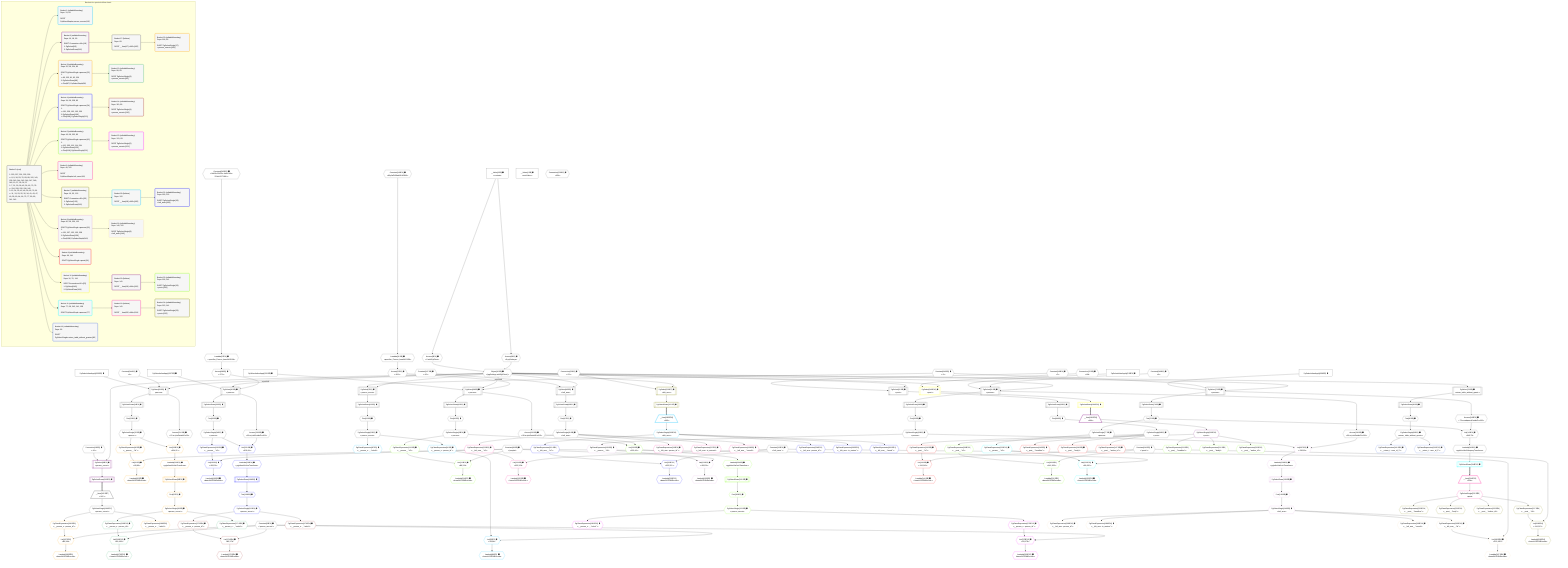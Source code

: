 %%{init: {'themeVariables': { 'fontSize': '12px'}}}%%
graph TD
    classDef path fill:#eee,stroke:#000,color:#000
    classDef plan fill:#fff,stroke-width:1px,color:#000
    classDef itemplan fill:#fff,stroke-width:2px,color:#000
    classDef unbatchedplan fill:#dff,stroke-width:1px,color:#000
    classDef sideeffectplan fill:#fcc,stroke-width:2px,color:#000
    classDef bucket fill:#f6f6f6,color:#000,stroke-width:2px,text-align:left

    subgraph "Buckets for queries/v4/rbac.basic"
    Bucket0("Bucket 0 (root)<br /><br />1: 223, 227, 231, 235, 239<br />ᐳ: 8, 9, 18, 53, 70, 83, 89, 122, 141, 158, 243, 244, 245, 246, 247, 248, 249, 10, 27, 28, 36, 37<br />2: 7, 21, 30, 39, 45, 56, 62, 73, 78<br />ᐳ: 224, 228, 232, 236, 240<br />3: 12, 24, 33, 42, 48, 59, 65, 76, 81<br />ᐳ: 11, 13, 23, 25, 32, 34, 41, 43, 47, 49, 58, 60, 64, 66, 75, 77, 80, 82, 241, 242"):::bucket
    Bucket1("Bucket 1 (nullableBoundary)<br />Deps: 13, 83<br /><br />ROOT PgSelectSingleᐸperson_secretᐳ[13]"):::bucket
    Bucket2("Bucket 2 (nullableBoundary)<br />Deps: 10, 18, 83<br /><br />ROOT Connectionᐸ16ᐳ[18]<br />1: PgSelect[88]<br />2: PgSelectRows[162]"):::bucket
    Bucket3("Bucket 3 (nullableBoundary)<br />Deps: 25, 89, 224, 83<br /><br />ROOT PgSelectSingleᐸpersonᐳ[25]<br />1: <br />ᐳ: 90, 225, 91, 92, 226<br />2: PgSelectRows[98]<br />ᐳ: First[97], PgSelectSingle[99]"):::bucket
    Bucket4("Bucket 4 (nullableBoundary)<br />Deps: 34, 89, 228, 83<br /><br />ROOT PgSelectSingleᐸpersonᐳ[34]<br />1: <br />ᐳ: 101, 229, 102, 103, 230<br />2: PgSelectRows[109]<br />ᐳ: First[108], PgSelectSingle[110]"):::bucket
    Bucket5("Bucket 5 (nullableBoundary)<br />Deps: 43, 89, 232, 83<br /><br />ROOT PgSelectSingleᐸpersonᐳ[43]<br />1: <br />ᐳ: 112, 233, 113, 114, 234<br />2: PgSelectRows[120]<br />ᐳ: First[119], PgSelectSingle[121]"):::bucket
    Bucket6("Bucket 6 (nullableBoundary)<br />Deps: 49, 122<br /><br />ROOT PgSelectSingleᐸleft_armᐳ[49]"):::bucket
    Bucket7("Bucket 7 (nullableBoundary)<br />Deps: 10, 53, 122<br /><br />ROOT Connectionᐸ51ᐳ[53]<br />1: PgSelect[129]<br />2: PgSelectRows[163]"):::bucket
    Bucket8("Bucket 8 (nullableBoundary)<br />Deps: 60, 89, 236, 122<br /><br />ROOT PgSelectSingleᐸpersonᐳ[60]<br />1: <br />ᐳ: 131, 237, 132, 133, 238<br />2: PgSelectRows[139]<br />ᐳ: First[138], PgSelectSingle[140]"):::bucket
    Bucket9("Bucket 9 (nullableBoundary)<br />Deps: 66, 141<br /><br />ROOT PgSelectSingleᐸpostᐳ[66]"):::bucket
    Bucket10("Bucket 10 (nullableBoundary)<br />Deps: 10, 70, 141<br /><br />ROOT Connectionᐸ68ᐳ[70]<br />1: PgSelect[148]<br />2: PgSelectRows[164]"):::bucket
    Bucket11("Bucket 11 (nullableBoundary)<br />Deps: 77, 89, 242, 141, 158<br /><br />ROOT PgSelectSingleᐸpersonᐳ[77]"):::bucket
    Bucket12("Bucket 12 (nullableBoundary)<br />Deps: 82<br /><br />ROOT PgSelectSingleᐸreturn_table_without_grantsᐳ[82]"):::bucket
    Bucket13("Bucket 13 (nullableBoundary)<br />Deps: 99, 83<br /><br />ROOT PgSelectSingle{3}ᐸperson_secretᐳ[99]"):::bucket
    Bucket14("Bucket 14 (nullableBoundary)<br />Deps: 110, 83<br /><br />ROOT PgSelectSingle{4}ᐸperson_secretᐳ[110]"):::bucket
    Bucket15("Bucket 15 (nullableBoundary)<br />Deps: 121, 83<br /><br />ROOT PgSelectSingle{5}ᐸperson_secretᐳ[121]"):::bucket
    Bucket16("Bucket 16 (nullableBoundary)<br />Deps: 140, 122<br /><br />ROOT PgSelectSingle{8}ᐸleft_armᐳ[140]"):::bucket
    Bucket17("Bucket 17 (listItem)<br />Deps: 83<br /><br />ROOT __Item{17}ᐸ162ᐳ[165]"):::bucket
    Bucket18("Bucket 18 (listItem)<br />Deps: 122<br /><br />ROOT __Item{18}ᐸ163ᐳ[182]"):::bucket
    Bucket19("Bucket 19 (listItem)<br />Deps: 141<br /><br />ROOT __Item{19}ᐸ164ᐳ[191]"):::bucket
    Bucket20("Bucket 20 (nullableBoundary)<br />Deps: 166, 83<br /><br />ROOT PgSelectSingle{17}ᐸperson_secretᐳ[166]"):::bucket
    Bucket21("Bucket 21 (nullableBoundary)<br />Deps: 183, 122<br /><br />ROOT PgSelectSingle{18}ᐸleft_armᐳ[183]"):::bucket
    Bucket22("Bucket 22 (nullableBoundary)<br />Deps: 192, 141<br /><br />ROOT PgSelectSingle{19}ᐸpostᐳ[192]"):::bucket
    Bucket23("Bucket 23 (listItem)<br />Deps: 141<br /><br />ROOT __Item{23}ᐸ194ᐳ[214]"):::bucket
    Bucket24("Bucket 24 (nullableBoundary)<br />Deps: 215, 141<br /><br />ROOT PgSelectSingle{23}ᐸpostᐳ[215]"):::bucket
    end
    Bucket0 --> Bucket1 & Bucket2 & Bucket3 & Bucket4 & Bucket5 & Bucket6 & Bucket7 & Bucket8 & Bucket9 & Bucket10 & Bucket11 & Bucket12
    Bucket2 --> Bucket17
    Bucket3 --> Bucket13
    Bucket4 --> Bucket14
    Bucket5 --> Bucket15
    Bucket7 --> Bucket18
    Bucket8 --> Bucket16
    Bucket10 --> Bucket19
    Bucket11 --> Bucket23
    Bucket17 --> Bucket20
    Bucket18 --> Bucket21
    Bucket19 --> Bucket22
    Bucket23 --> Bucket24

    %% plan dependencies
    PgSelect21[["PgSelect[21∈0] ➊<br />ᐸpersonᐳ"]]:::plan
    Object10{{"Object[10∈0] ➊<br />ᐸ{pgSettings,withPgClient}ᐳ"}}:::plan
    Constant244{{"Constant[244∈0] ➊<br />ᐸ1ᐳ"}}:::plan
    PgSelectInlineApply223["PgSelectInlineApply[223∈0] ➊"]:::plan
    Object10 & Constant244 & PgSelectInlineApply223 --> PgSelect21
    PgSelect30[["PgSelect[30∈0] ➊<br />ᐸpersonᐳ"]]:::plan
    Access28{{"Access[28∈0] ➊<br />ᐸ27.1ᐳ"}}:::plan
    PgSelectInlineApply227["PgSelectInlineApply[227∈0] ➊"]:::plan
    Access28 -->|rejectNull| PgSelect30
    Object10 & PgSelectInlineApply227 --> PgSelect30
    PgSelect39[["PgSelect[39∈0] ➊<br />ᐸpersonᐳ"]]:::plan
    Access37{{"Access[37∈0] ➊<br />ᐸ36.1ᐳ"}}:::plan
    PgSelectInlineApply231["PgSelectInlineApply[231∈0] ➊"]:::plan
    Access37 -->|rejectNull| PgSelect39
    Object10 & PgSelectInlineApply231 --> PgSelect39
    PgSelect56[["PgSelect[56∈0] ➊<br />ᐸpersonᐳ"]]:::plan
    Constant248{{"Constant[248∈0] ➊<br />ᐸ2ᐳ"}}:::plan
    PgSelectInlineApply235["PgSelectInlineApply[235∈0] ➊"]:::plan
    Object10 & Constant248 & PgSelectInlineApply235 --> PgSelect56
    PgSelect73[["PgSelect[73∈0] ➊<br />ᐸpersonᐳ"]]:::plan
    Constant243{{"Constant[243∈0] ➊<br />ᐸ3ᐳ"}}:::plan
    PgSelectInlineApply239["PgSelectInlineApply[239∈0] ➊"]:::plan
    Object10 & Constant243 & PgSelectInlineApply239 --> PgSelect73
    PgSelect7[["PgSelect[7∈0] ➊<br />ᐸperson_secretᐳ"]]:::plan
    Object10 & Constant243 --> PgSelect7
    Access8{{"Access[8∈0] ➊<br />ᐸ2.pgSettingsᐳ"}}:::plan
    Access9{{"Access[9∈0] ➊<br />ᐸ2.withPgClientᐳ"}}:::plan
    Access8 & Access9 --> Object10
    PgSelect45[["PgSelect[45∈0] ➊<br />ᐸleft_armᐳ"]]:::plan
    Constant247{{"Constant[247∈0] ➊<br />ᐸ42ᐳ"}}:::plan
    Object10 & Constant247 --> PgSelect45
    PgSelect62[["PgSelect[62∈0] ➊<br />ᐸpostᐳ"]]:::plan
    Constant249{{"Constant[249∈0] ➊<br />ᐸ7ᐳ"}}:::plan
    Object10 & Constant249 --> PgSelect62
    List241{{"List[241∈0] ➊<br />ᐸ240,75ᐳ"}}:::plan
    Access240{{"Access[240∈0] ➊<br />ᐸ73.m.subqueryDetailsFor193ᐳ"}}:::plan
    First75{{"First[75∈0] ➊"}}:::plan
    Access240 & First75 --> List241
    __Value2["__Value[2∈0] ➊<br />ᐸcontextᐳ"]:::plan
    __Value2 --> Access8
    __Value2 --> Access9
    First11{{"First[11∈0] ➊"}}:::plan
    PgSelectRows12[["PgSelectRows[12∈0] ➊"]]:::plan
    PgSelectRows12 --> First11
    PgSelect7 --> PgSelectRows12
    PgSelectSingle13{{"PgSelectSingle[13∈0] ➊<br />ᐸperson_secretᐳ"}}:::plan
    First11 --> PgSelectSingle13
    First23{{"First[23∈0] ➊"}}:::plan
    PgSelectRows24[["PgSelectRows[24∈0] ➊"]]:::plan
    PgSelectRows24 --> First23
    PgSelect21 --> PgSelectRows24
    PgSelectSingle25{{"PgSelectSingle[25∈0] ➊<br />ᐸpersonᐳ"}}:::plan
    First23 --> PgSelectSingle25
    Lambda27{{"Lambda[27∈0] ➊<br />ᐸspecifier_Person_base64JSONᐳ"}}:::plan
    Constant245{{"Constant[245∈0] ➊<br />ᐸ'fa4f3e13-456c-4a9e-8c1e-37a6e3177d0b'ᐳ"}}:::plan
    Constant245 --> Lambda27
    Lambda27 --> Access28
    First32{{"First[32∈0] ➊"}}:::plan
    PgSelectRows33[["PgSelectRows[33∈0] ➊"]]:::plan
    PgSelectRows33 --> First32
    PgSelect30 --> PgSelectRows33
    PgSelectSingle34{{"PgSelectSingle[34∈0] ➊<br />ᐸpersonᐳ"}}:::plan
    First32 --> PgSelectSingle34
    Lambda36{{"Lambda[36∈0] ➊<br />ᐸspecifier_Person_base64JSONᐳ"}}:::plan
    Constant246{{"Constant[246∈0] ➊<br />ᐸ'WyJwZW9wbGUiLDBd'ᐳ"}}:::plan
    Constant246 --> Lambda36
    Lambda36 --> Access37
    First41{{"First[41∈0] ➊"}}:::plan
    PgSelectRows42[["PgSelectRows[42∈0] ➊"]]:::plan
    PgSelectRows42 --> First41
    PgSelect39 --> PgSelectRows42
    PgSelectSingle43{{"PgSelectSingle[43∈0] ➊<br />ᐸpersonᐳ"}}:::plan
    First41 --> PgSelectSingle43
    First47{{"First[47∈0] ➊"}}:::plan
    PgSelectRows48[["PgSelectRows[48∈0] ➊"]]:::plan
    PgSelectRows48 --> First47
    PgSelect45 --> PgSelectRows48
    PgSelectSingle49{{"PgSelectSingle[49∈0] ➊<br />ᐸleft_armᐳ"}}:::plan
    First47 --> PgSelectSingle49
    First58{{"First[58∈0] ➊"}}:::plan
    PgSelectRows59[["PgSelectRows[59∈0] ➊"]]:::plan
    PgSelectRows59 --> First58
    PgSelect56 --> PgSelectRows59
    PgSelectSingle60{{"PgSelectSingle[60∈0] ➊<br />ᐸpersonᐳ"}}:::plan
    First58 --> PgSelectSingle60
    First64{{"First[64∈0] ➊"}}:::plan
    PgSelectRows65[["PgSelectRows[65∈0] ➊"]]:::plan
    PgSelectRows65 --> First64
    PgSelect62 --> PgSelectRows65
    PgSelectSingle66{{"PgSelectSingle[66∈0] ➊<br />ᐸpostᐳ"}}:::plan
    First64 --> PgSelectSingle66
    PgSelectRows76[["PgSelectRows[76∈0] ➊"]]:::plan
    PgSelectRows76 --> First75
    PgSelect73 --> PgSelectRows76
    PgSelectSingle77{{"PgSelectSingle[77∈0] ➊<br />ᐸpersonᐳ"}}:::plan
    First75 --> PgSelectSingle77
    PgSelect78[["PgSelect[78∈0] ➊<br />ᐸreturn_table_without_grantsᐳ"]]:::plan
    Object10 --> PgSelect78
    First80{{"First[80∈0] ➊"}}:::plan
    PgSelectRows81[["PgSelectRows[81∈0] ➊"]]:::plan
    PgSelectRows81 --> First80
    PgSelect78 --> PgSelectRows81
    PgSelectSingle82{{"PgSelectSingle[82∈0] ➊<br />ᐸreturn_table_without_grantsᐳ"}}:::plan
    First80 --> PgSelectSingle82
    Access224{{"Access[224∈0] ➊<br />ᐸ21.m.joinDetailsFor93ᐳ"}}:::plan
    PgSelect21 --> Access224
    Access228{{"Access[228∈0] ➊<br />ᐸ30.m.joinDetailsFor104ᐳ"}}:::plan
    PgSelect30 --> Access228
    Access232{{"Access[232∈0] ➊<br />ᐸ39.m.joinDetailsFor115ᐳ"}}:::plan
    PgSelect39 --> Access232
    Access236{{"Access[236∈0] ➊<br />ᐸ56.m.joinDetailsFor134ᐳ"}}:::plan
    PgSelect56 --> Access236
    PgSelect73 --> Access240
    Lambda242{{"Lambda[242∈0] ➊<br />ᐸpgInlineViaSubqueryTransformᐳ"}}:::plan
    List241 --> Lambda242
    __Value4["__Value[4∈0] ➊<br />ᐸrootValueᐳ"]:::plan
    Connection18{{"Connection[18∈0] ➊<br />ᐸ16ᐳ"}}:::plan
    Connection53{{"Connection[53∈0] ➊<br />ᐸ51ᐳ"}}:::plan
    Connection70{{"Connection[70∈0] ➊<br />ᐸ68ᐳ"}}:::plan
    Constant83{{"Constant[83∈0] ➊<br />ᐸ'person_secrets'ᐳ"}}:::plan
    Constant89{{"Constant[89∈0] ➊<br />ᐸ'people'ᐳ"}}:::plan
    Constant122{{"Constant[122∈0] ➊<br />ᐸ'left_arms'ᐳ"}}:::plan
    Constant141{{"Constant[141∈0] ➊<br />ᐸ'posts'ᐳ"}}:::plan
    Connection158{{"Connection[158∈0] ➊<br />ᐸ154ᐳ"}}:::plan
    List85{{"List[85∈1] ➊<br />ᐸ83,84ᐳ"}}:::plan
    PgClassExpression84{{"PgClassExpression[84∈1] ➊<br />ᐸ__person_s...person_id”ᐳ"}}:::plan
    Constant83 & PgClassExpression84 --> List85
    PgSelectSingle13 --> PgClassExpression84
    Lambda86{{"Lambda[86∈1] ➊<br />ᐸbase64JSONEncodeᐳ"}}:::plan
    List85 --> Lambda86
    PgClassExpression87{{"PgClassExpression[87∈1] ➊<br />ᐸ__person_s..._.”sekrit”ᐳ"}}:::plan
    PgSelectSingle13 --> PgClassExpression87
    PgSelect88[["PgSelect[88∈2] ➊<br />ᐸperson_secretᐳ"]]:::plan
    Object10 & Connection18 --> PgSelect88
    PgSelectRows162[["PgSelectRows[162∈2] ➊"]]:::plan
    PgSelect88 --> PgSelectRows162
    __Item165[/"__Item[165∈17]<br />ᐸ162ᐳ"\]:::itemplan
    PgSelectRows162 ==> __Item165
    PgSelectSingle166{{"PgSelectSingle[166∈17]<br />ᐸperson_secretᐳ"}}:::plan
    __Item165 --> PgSelectSingle166
    List197{{"List[197∈20]<br />ᐸ83,196ᐳ"}}:::plan
    PgClassExpression196{{"PgClassExpression[196∈20]<br />ᐸ__person_s...person_id”ᐳ"}}:::plan
    Constant83 & PgClassExpression196 --> List197
    PgSelectSingle166 --> PgClassExpression196
    Lambda198{{"Lambda[198∈20]<br />ᐸbase64JSONEncodeᐳ"}}:::plan
    List197 --> Lambda198
    PgClassExpression199{{"PgClassExpression[199∈20]<br />ᐸ__person_s..._.”sekrit”ᐳ"}}:::plan
    PgSelectSingle166 --> PgClassExpression199
    List91{{"List[91∈3] ➊<br />ᐸ89,90ᐳ"}}:::plan
    PgClassExpression90{{"PgClassExpression[90∈3] ➊<br />ᐸ__person__.”id”ᐳ"}}:::plan
    Constant89 & PgClassExpression90 --> List91
    List225{{"List[225∈3] ➊<br />ᐸ224,25ᐳ"}}:::plan
    Access224 & PgSelectSingle25 --> List225
    PgSelectSingle25 --> PgClassExpression90
    Lambda92{{"Lambda[92∈3] ➊<br />ᐸbase64JSONEncodeᐳ"}}:::plan
    List91 --> Lambda92
    First97{{"First[97∈3] ➊"}}:::plan
    PgSelectRows98[["PgSelectRows[98∈3] ➊"]]:::plan
    PgSelectRows98 --> First97
    Lambda226{{"Lambda[226∈3] ➊<br />ᐸpgInlineViaJoinTransformᐳ"}}:::plan
    Lambda226 --> PgSelectRows98
    PgSelectSingle99{{"PgSelectSingle[99∈3] ➊<br />ᐸperson_secretᐳ"}}:::plan
    First97 --> PgSelectSingle99
    List225 --> Lambda226
    List169{{"List[169∈13] ➊<br />ᐸ83,168ᐳ"}}:::plan
    PgClassExpression168{{"PgClassExpression[168∈13] ➊<br />ᐸ__person_s...person_id”ᐳ"}}:::plan
    Constant83 & PgClassExpression168 --> List169
    PgSelectSingle99 --> PgClassExpression168
    Lambda170{{"Lambda[170∈13] ➊<br />ᐸbase64JSONEncodeᐳ"}}:::plan
    List169 --> Lambda170
    PgClassExpression171{{"PgClassExpression[171∈13] ➊<br />ᐸ__person_s..._.”sekrit”ᐳ"}}:::plan
    PgSelectSingle99 --> PgClassExpression171
    List102{{"List[102∈4] ➊<br />ᐸ89,101ᐳ"}}:::plan
    PgClassExpression101{{"PgClassExpression[101∈4] ➊<br />ᐸ__person__.”id”ᐳ"}}:::plan
    Constant89 & PgClassExpression101 --> List102
    List229{{"List[229∈4] ➊<br />ᐸ228,34ᐳ"}}:::plan
    Access228 & PgSelectSingle34 --> List229
    PgSelectSingle34 --> PgClassExpression101
    Lambda103{{"Lambda[103∈4] ➊<br />ᐸbase64JSONEncodeᐳ"}}:::plan
    List102 --> Lambda103
    First108{{"First[108∈4] ➊"}}:::plan
    PgSelectRows109[["PgSelectRows[109∈4] ➊"]]:::plan
    PgSelectRows109 --> First108
    Lambda230{{"Lambda[230∈4] ➊<br />ᐸpgInlineViaJoinTransformᐳ"}}:::plan
    Lambda230 --> PgSelectRows109
    PgSelectSingle110{{"PgSelectSingle[110∈4] ➊<br />ᐸperson_secretᐳ"}}:::plan
    First108 --> PgSelectSingle110
    List229 --> Lambda230
    List174{{"List[174∈14] ➊<br />ᐸ83,173ᐳ"}}:::plan
    PgClassExpression173{{"PgClassExpression[173∈14] ➊<br />ᐸ__person_s...person_id”ᐳ"}}:::plan
    Constant83 & PgClassExpression173 --> List174
    PgSelectSingle110 --> PgClassExpression173
    Lambda175{{"Lambda[175∈14] ➊<br />ᐸbase64JSONEncodeᐳ"}}:::plan
    List174 --> Lambda175
    PgClassExpression176{{"PgClassExpression[176∈14] ➊<br />ᐸ__person_s..._.”sekrit”ᐳ"}}:::plan
    PgSelectSingle110 --> PgClassExpression176
    List113{{"List[113∈5] ➊<br />ᐸ89,112ᐳ"}}:::plan
    PgClassExpression112{{"PgClassExpression[112∈5] ➊<br />ᐸ__person__.”id”ᐳ"}}:::plan
    Constant89 & PgClassExpression112 --> List113
    List233{{"List[233∈5] ➊<br />ᐸ232,43ᐳ"}}:::plan
    Access232 & PgSelectSingle43 --> List233
    PgSelectSingle43 --> PgClassExpression112
    Lambda114{{"Lambda[114∈5] ➊<br />ᐸbase64JSONEncodeᐳ"}}:::plan
    List113 --> Lambda114
    First119{{"First[119∈5] ➊"}}:::plan
    PgSelectRows120[["PgSelectRows[120∈5] ➊"]]:::plan
    PgSelectRows120 --> First119
    Lambda234{{"Lambda[234∈5] ➊<br />ᐸpgInlineViaJoinTransformᐳ"}}:::plan
    Lambda234 --> PgSelectRows120
    PgSelectSingle121{{"PgSelectSingle[121∈5] ➊<br />ᐸperson_secretᐳ"}}:::plan
    First119 --> PgSelectSingle121
    List233 --> Lambda234
    List179{{"List[179∈15] ➊<br />ᐸ83,178ᐳ"}}:::plan
    PgClassExpression178{{"PgClassExpression[178∈15] ➊<br />ᐸ__person_s...person_id”ᐳ"}}:::plan
    Constant83 & PgClassExpression178 --> List179
    PgSelectSingle121 --> PgClassExpression178
    Lambda180{{"Lambda[180∈15] ➊<br />ᐸbase64JSONEncodeᐳ"}}:::plan
    List179 --> Lambda180
    PgClassExpression181{{"PgClassExpression[181∈15] ➊<br />ᐸ__person_s..._.”sekrit”ᐳ"}}:::plan
    PgSelectSingle121 --> PgClassExpression181
    List124{{"List[124∈6] ➊<br />ᐸ122,123ᐳ"}}:::plan
    PgClassExpression123{{"PgClassExpression[123∈6] ➊<br />ᐸ__left_arm__.”id”ᐳ"}}:::plan
    Constant122 & PgClassExpression123 --> List124
    PgSelectSingle49 --> PgClassExpression123
    Lambda125{{"Lambda[125∈6] ➊<br />ᐸbase64JSONEncodeᐳ"}}:::plan
    List124 --> Lambda125
    PgClassExpression126{{"PgClassExpression[126∈6] ➊<br />ᐸ__left_arm...person_id”ᐳ"}}:::plan
    PgSelectSingle49 --> PgClassExpression126
    PgClassExpression127{{"PgClassExpression[127∈6] ➊<br />ᐸ__left_arm...in_metres”ᐳ"}}:::plan
    PgSelectSingle49 --> PgClassExpression127
    PgClassExpression128{{"PgClassExpression[128∈6] ➊<br />ᐸ__left_arm__.”mood”ᐳ"}}:::plan
    PgSelectSingle49 --> PgClassExpression128
    PgSelect129[["PgSelect[129∈7] ➊<br />ᐸleft_armᐳ"]]:::plan
    Object10 & Connection53 --> PgSelect129
    PgSelectRows163[["PgSelectRows[163∈7] ➊"]]:::plan
    PgSelect129 --> PgSelectRows163
    __Item182[/"__Item[182∈18]<br />ᐸ163ᐳ"\]:::itemplan
    PgSelectRows163 ==> __Item182
    PgSelectSingle183{{"PgSelectSingle[183∈18]<br />ᐸleft_armᐳ"}}:::plan
    __Item182 --> PgSelectSingle183
    List202{{"List[202∈21]<br />ᐸ122,201ᐳ"}}:::plan
    PgClassExpression201{{"PgClassExpression[201∈21]<br />ᐸ__left_arm__.”id”ᐳ"}}:::plan
    Constant122 & PgClassExpression201 --> List202
    PgSelectSingle183 --> PgClassExpression201
    Lambda203{{"Lambda[203∈21]<br />ᐸbase64JSONEncodeᐳ"}}:::plan
    List202 --> Lambda203
    PgClassExpression204{{"PgClassExpression[204∈21]<br />ᐸ__left_arm...person_id”ᐳ"}}:::plan
    PgSelectSingle183 --> PgClassExpression204
    PgClassExpression205{{"PgClassExpression[205∈21]<br />ᐸ__left_arm...in_metres”ᐳ"}}:::plan
    PgSelectSingle183 --> PgClassExpression205
    PgClassExpression206{{"PgClassExpression[206∈21]<br />ᐸ__left_arm__.”mood”ᐳ"}}:::plan
    PgSelectSingle183 --> PgClassExpression206
    List132{{"List[132∈8] ➊<br />ᐸ89,131ᐳ"}}:::plan
    PgClassExpression131{{"PgClassExpression[131∈8] ➊<br />ᐸ__person__.”id”ᐳ"}}:::plan
    Constant89 & PgClassExpression131 --> List132
    List237{{"List[237∈8] ➊<br />ᐸ236,60ᐳ"}}:::plan
    Access236 & PgSelectSingle60 --> List237
    PgSelectSingle60 --> PgClassExpression131
    Lambda133{{"Lambda[133∈8] ➊<br />ᐸbase64JSONEncodeᐳ"}}:::plan
    List132 --> Lambda133
    First138{{"First[138∈8] ➊"}}:::plan
    PgSelectRows139[["PgSelectRows[139∈8] ➊"]]:::plan
    PgSelectRows139 --> First138
    Lambda238{{"Lambda[238∈8] ➊<br />ᐸpgInlineViaJoinTransformᐳ"}}:::plan
    Lambda238 --> PgSelectRows139
    PgSelectSingle140{{"PgSelectSingle[140∈8] ➊<br />ᐸleft_armᐳ"}}:::plan
    First138 --> PgSelectSingle140
    List237 --> Lambda238
    List186{{"List[186∈16] ➊<br />ᐸ122,185ᐳ"}}:::plan
    PgClassExpression185{{"PgClassExpression[185∈16] ➊<br />ᐸ__left_arm__.”id”ᐳ"}}:::plan
    Constant122 & PgClassExpression185 --> List186
    PgSelectSingle140 --> PgClassExpression185
    Lambda187{{"Lambda[187∈16] ➊<br />ᐸbase64JSONEncodeᐳ"}}:::plan
    List186 --> Lambda187
    PgClassExpression188{{"PgClassExpression[188∈16] ➊<br />ᐸ__left_arm...person_id”ᐳ"}}:::plan
    PgSelectSingle140 --> PgClassExpression188
    PgClassExpression189{{"PgClassExpression[189∈16] ➊<br />ᐸ__left_arm...in_metres”ᐳ"}}:::plan
    PgSelectSingle140 --> PgClassExpression189
    PgClassExpression190{{"PgClassExpression[190∈16] ➊<br />ᐸ__left_arm__.”mood”ᐳ"}}:::plan
    PgSelectSingle140 --> PgClassExpression190
    List143{{"List[143∈9] ➊<br />ᐸ141,142ᐳ"}}:::plan
    PgClassExpression142{{"PgClassExpression[142∈9] ➊<br />ᐸ__post__.”id”ᐳ"}}:::plan
    Constant141 & PgClassExpression142 --> List143
    PgSelectSingle66 --> PgClassExpression142
    Lambda144{{"Lambda[144∈9] ➊<br />ᐸbase64JSONEncodeᐳ"}}:::plan
    List143 --> Lambda144
    PgClassExpression145{{"PgClassExpression[145∈9] ➊<br />ᐸ__post__.”headline”ᐳ"}}:::plan
    PgSelectSingle66 --> PgClassExpression145
    PgClassExpression146{{"PgClassExpression[146∈9] ➊<br />ᐸ__post__.”body”ᐳ"}}:::plan
    PgSelectSingle66 --> PgClassExpression146
    PgClassExpression147{{"PgClassExpression[147∈9] ➊<br />ᐸ__post__.”author_id”ᐳ"}}:::plan
    PgSelectSingle66 --> PgClassExpression147
    PgSelect148[["PgSelect[148∈10] ➊<br />ᐸpostᐳ"]]:::plan
    Object10 & Connection70 --> PgSelect148
    PgSelectRows164[["PgSelectRows[164∈10] ➊"]]:::plan
    PgSelect148 --> PgSelectRows164
    __Item191[/"__Item[191∈19]<br />ᐸ164ᐳ"\]:::itemplan
    PgSelectRows164 ==> __Item191
    PgSelectSingle192{{"PgSelectSingle[192∈19]<br />ᐸpostᐳ"}}:::plan
    __Item191 --> PgSelectSingle192
    List209{{"List[209∈22]<br />ᐸ141,208ᐳ"}}:::plan
    PgClassExpression208{{"PgClassExpression[208∈22]<br />ᐸ__post__.”id”ᐳ"}}:::plan
    Constant141 & PgClassExpression208 --> List209
    PgSelectSingle192 --> PgClassExpression208
    Lambda210{{"Lambda[210∈22]<br />ᐸbase64JSONEncodeᐳ"}}:::plan
    List209 --> Lambda210
    PgClassExpression211{{"PgClassExpression[211∈22]<br />ᐸ__post__.”headline”ᐳ"}}:::plan
    PgSelectSingle192 --> PgClassExpression211
    PgClassExpression212{{"PgClassExpression[212∈22]<br />ᐸ__post__.”body”ᐳ"}}:::plan
    PgSelectSingle192 --> PgClassExpression212
    PgClassExpression213{{"PgClassExpression[213∈22]<br />ᐸ__post__.”author_id”ᐳ"}}:::plan
    PgSelectSingle192 --> PgClassExpression213
    List151{{"List[151∈11] ➊<br />ᐸ89,150ᐳ"}}:::plan
    PgClassExpression150{{"PgClassExpression[150∈11] ➊<br />ᐸ__person__.”id”ᐳ"}}:::plan
    Constant89 & PgClassExpression150 --> List151
    PgSelectSingle77 --> PgClassExpression150
    Lambda152{{"Lambda[152∈11] ➊<br />ᐸbase64JSONEncodeᐳ"}}:::plan
    List151 --> Lambda152
    PgSelectRows194[["PgSelectRows[194∈11] ➊"]]:::plan
    Lambda242 --> PgSelectRows194
    __Item214[/"__Item[214∈23]<br />ᐸ194ᐳ"\]:::itemplan
    PgSelectRows194 ==> __Item214
    PgSelectSingle215{{"PgSelectSingle[215∈23]<br />ᐸpostᐳ"}}:::plan
    __Item214 --> PgSelectSingle215
    List218{{"List[218∈24]<br />ᐸ141,217ᐳ"}}:::plan
    PgClassExpression217{{"PgClassExpression[217∈24]<br />ᐸ__post__.”id”ᐳ"}}:::plan
    Constant141 & PgClassExpression217 --> List218
    PgSelectSingle215 --> PgClassExpression217
    Lambda219{{"Lambda[219∈24]<br />ᐸbase64JSONEncodeᐳ"}}:::plan
    List218 --> Lambda219
    PgClassExpression220{{"PgClassExpression[220∈24]<br />ᐸ__post__.”headline”ᐳ"}}:::plan
    PgSelectSingle215 --> PgClassExpression220
    PgClassExpression221{{"PgClassExpression[221∈24]<br />ᐸ__post__.”body”ᐳ"}}:::plan
    PgSelectSingle215 --> PgClassExpression221
    PgClassExpression222{{"PgClassExpression[222∈24]<br />ᐸ__post__.”author_id”ᐳ"}}:::plan
    PgSelectSingle215 --> PgClassExpression222
    PgClassExpression160{{"PgClassExpression[160∈12] ➊<br />ᐸ__return_t...rson_id_1”ᐳ"}}:::plan
    PgSelectSingle82 --> PgClassExpression160
    PgClassExpression161{{"PgClassExpression[161∈12] ➊<br />ᐸ__return_t...rson_id_2”ᐳ"}}:::plan
    PgSelectSingle82 --> PgClassExpression161

    %% define steps
    classDef bucket0 stroke:#696969
    class Bucket0,__Value2,__Value4,PgSelect7,Access8,Access9,Object10,First11,PgSelectRows12,PgSelectSingle13,Connection18,PgSelect21,First23,PgSelectRows24,PgSelectSingle25,Lambda27,Access28,PgSelect30,First32,PgSelectRows33,PgSelectSingle34,Lambda36,Access37,PgSelect39,First41,PgSelectRows42,PgSelectSingle43,PgSelect45,First47,PgSelectRows48,PgSelectSingle49,Connection53,PgSelect56,First58,PgSelectRows59,PgSelectSingle60,PgSelect62,First64,PgSelectRows65,PgSelectSingle66,Connection70,PgSelect73,First75,PgSelectRows76,PgSelectSingle77,PgSelect78,First80,PgSelectRows81,PgSelectSingle82,Constant83,Constant89,Constant122,Constant141,Connection158,PgSelectInlineApply223,Access224,PgSelectInlineApply227,Access228,PgSelectInlineApply231,Access232,PgSelectInlineApply235,Access236,PgSelectInlineApply239,Access240,List241,Lambda242,Constant243,Constant244,Constant245,Constant246,Constant247,Constant248,Constant249 bucket0
    classDef bucket1 stroke:#00bfff
    class Bucket1,PgClassExpression84,List85,Lambda86,PgClassExpression87 bucket1
    classDef bucket2 stroke:#7f007f
    class Bucket2,PgSelect88,PgSelectRows162 bucket2
    classDef bucket3 stroke:#ffa500
    class Bucket3,PgClassExpression90,List91,Lambda92,First97,PgSelectRows98,PgSelectSingle99,List225,Lambda226 bucket3
    classDef bucket4 stroke:#0000ff
    class Bucket4,PgClassExpression101,List102,Lambda103,First108,PgSelectRows109,PgSelectSingle110,List229,Lambda230 bucket4
    classDef bucket5 stroke:#7fff00
    class Bucket5,PgClassExpression112,List113,Lambda114,First119,PgSelectRows120,PgSelectSingle121,List233,Lambda234 bucket5
    classDef bucket6 stroke:#ff1493
    class Bucket6,PgClassExpression123,List124,Lambda125,PgClassExpression126,PgClassExpression127,PgClassExpression128 bucket6
    classDef bucket7 stroke:#808000
    class Bucket7,PgSelect129,PgSelectRows163 bucket7
    classDef bucket8 stroke:#dda0dd
    class Bucket8,PgClassExpression131,List132,Lambda133,First138,PgSelectRows139,PgSelectSingle140,List237,Lambda238 bucket8
    classDef bucket9 stroke:#ff0000
    class Bucket9,PgClassExpression142,List143,Lambda144,PgClassExpression145,PgClassExpression146,PgClassExpression147 bucket9
    classDef bucket10 stroke:#ffff00
    class Bucket10,PgSelect148,PgSelectRows164 bucket10
    classDef bucket11 stroke:#00ffff
    class Bucket11,PgClassExpression150,List151,Lambda152,PgSelectRows194 bucket11
    classDef bucket12 stroke:#4169e1
    class Bucket12,PgClassExpression160,PgClassExpression161 bucket12
    classDef bucket13 stroke:#3cb371
    class Bucket13,PgClassExpression168,List169,Lambda170,PgClassExpression171 bucket13
    classDef bucket14 stroke:#a52a2a
    class Bucket14,PgClassExpression173,List174,Lambda175,PgClassExpression176 bucket14
    classDef bucket15 stroke:#ff00ff
    class Bucket15,PgClassExpression178,List179,Lambda180,PgClassExpression181 bucket15
    classDef bucket16 stroke:#f5deb3
    class Bucket16,PgClassExpression185,List186,Lambda187,PgClassExpression188,PgClassExpression189,PgClassExpression190 bucket16
    classDef bucket17 stroke:#696969
    class Bucket17,__Item165,PgSelectSingle166 bucket17
    classDef bucket18 stroke:#00bfff
    class Bucket18,__Item182,PgSelectSingle183 bucket18
    classDef bucket19 stroke:#7f007f
    class Bucket19,__Item191,PgSelectSingle192 bucket19
    classDef bucket20 stroke:#ffa500
    class Bucket20,PgClassExpression196,List197,Lambda198,PgClassExpression199 bucket20
    classDef bucket21 stroke:#0000ff
    class Bucket21,PgClassExpression201,List202,Lambda203,PgClassExpression204,PgClassExpression205,PgClassExpression206 bucket21
    classDef bucket22 stroke:#7fff00
    class Bucket22,PgClassExpression208,List209,Lambda210,PgClassExpression211,PgClassExpression212,PgClassExpression213 bucket22
    classDef bucket23 stroke:#ff1493
    class Bucket23,__Item214,PgSelectSingle215 bucket23
    classDef bucket24 stroke:#808000
    class Bucket24,PgClassExpression217,List218,Lambda219,PgClassExpression220,PgClassExpression221,PgClassExpression222 bucket24
